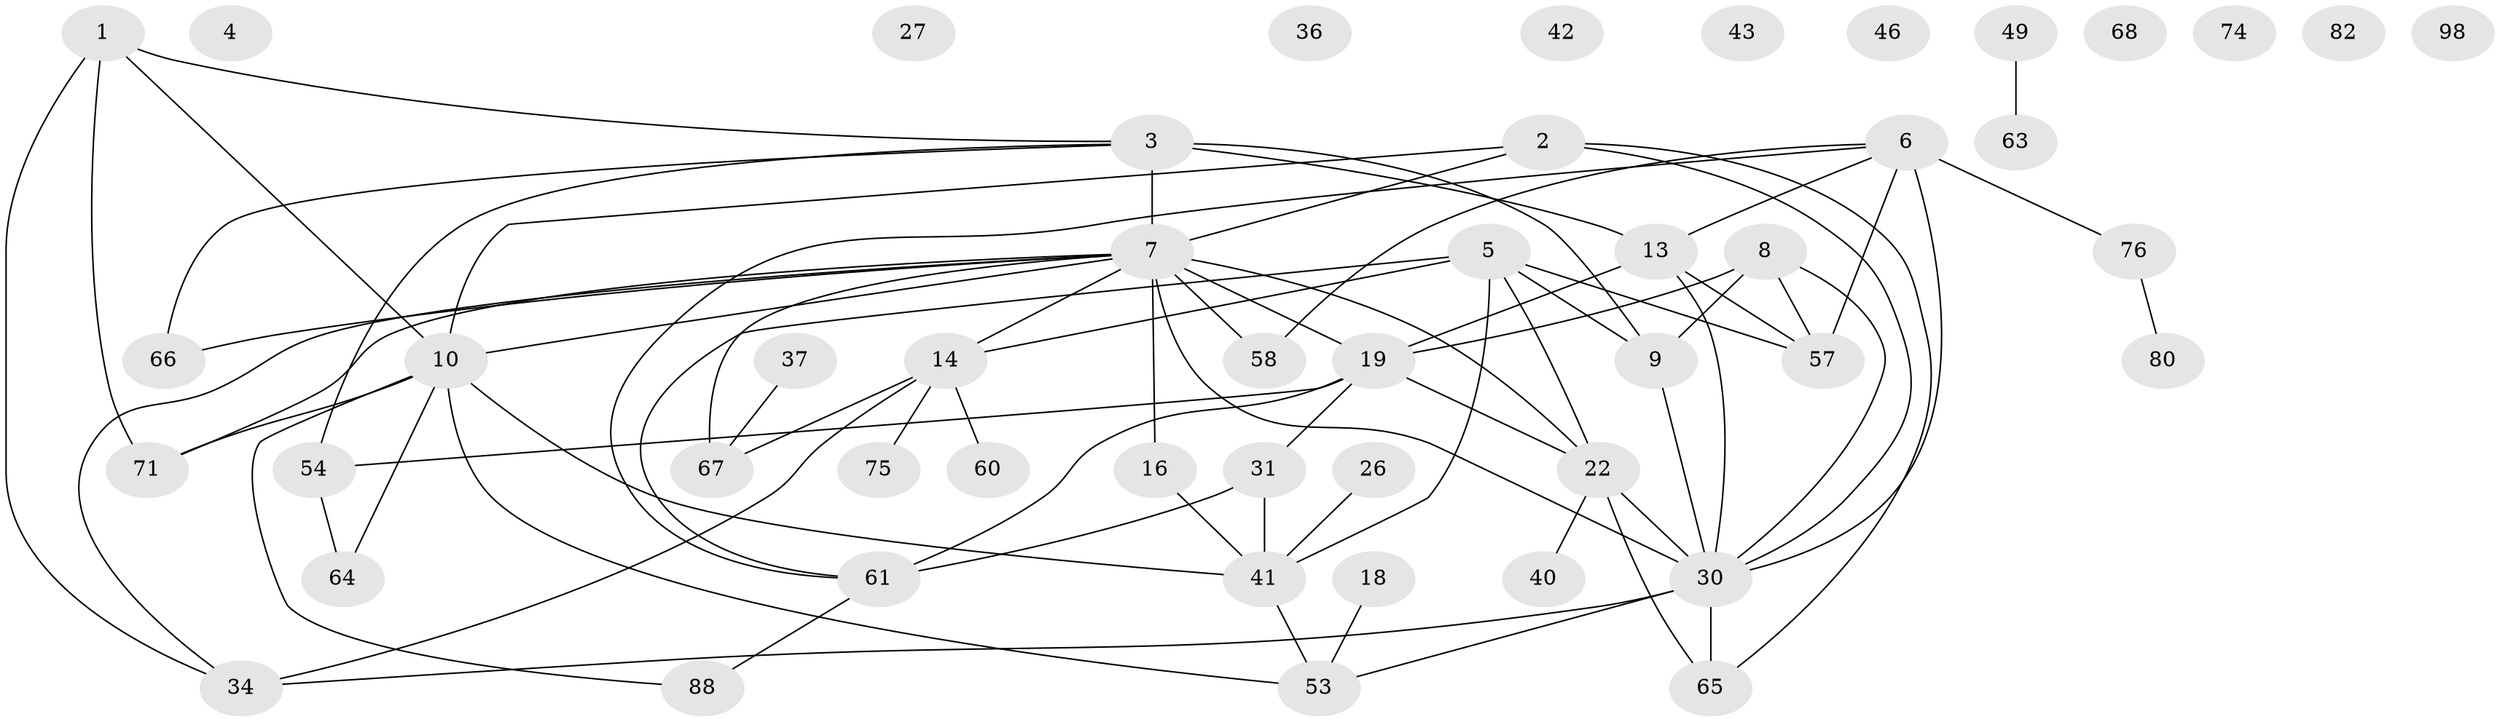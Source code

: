 // original degree distribution, {1: 0.18181818181818182, 3: 0.2727272727272727, 4: 0.16161616161616163, 5: 0.050505050505050504, 6: 0.050505050505050504, 7: 0.020202020202020204, 2: 0.1717171717171717, 0: 0.09090909090909091}
// Generated by graph-tools (version 1.1) at 2025/12/03/09/25 04:12:54]
// undirected, 49 vertices, 74 edges
graph export_dot {
graph [start="1"]
  node [color=gray90,style=filled];
  1 [super="+81"];
  2 [super="+73"];
  3 [super="+84+52"];
  4 [super="+15"];
  5 [super="+23"];
  6 [super="+95+83+47+77+48+29"];
  7 [super="+25+17+24"];
  8 [super="+20+11"];
  9 [super="+78"];
  10 [super="+12+32+99"];
  13 [super="+55+38"];
  14 [super="+89+33"];
  16;
  18 [super="+21"];
  19 [super="+70+35"];
  22 [super="+51+50"];
  26;
  27;
  30 [super="+39+44"];
  31 [super="+94"];
  34;
  36;
  37;
  40;
  41 [super="+62"];
  42;
  43;
  46;
  49 [super="+87"];
  53 [super="+69"];
  54;
  57;
  58;
  60;
  61;
  63;
  64;
  65;
  66;
  67;
  68;
  71;
  74;
  75;
  76;
  80 [super="+92"];
  82;
  88;
  98;
  1 -- 34;
  1 -- 71;
  1 -- 10;
  1 -- 3;
  2 -- 7;
  2 -- 30;
  2 -- 65;
  2 -- 10;
  3 -- 9 [weight=2];
  3 -- 66;
  3 -- 7;
  3 -- 54;
  3 -- 13;
  5 -- 61 [weight=2];
  5 -- 57;
  5 -- 14;
  5 -- 9;
  5 -- 22;
  5 -- 41;
  6 -- 58;
  6 -- 61;
  6 -- 57;
  6 -- 76;
  6 -- 13;
  6 -- 30 [weight=2];
  7 -- 14;
  7 -- 16;
  7 -- 66;
  7 -- 19;
  7 -- 67;
  7 -- 22;
  7 -- 30 [weight=3];
  7 -- 34;
  7 -- 58;
  7 -- 71;
  7 -- 10;
  8 -- 9;
  8 -- 57;
  8 -- 19;
  8 -- 30 [weight=2];
  9 -- 30;
  10 -- 88;
  10 -- 71;
  10 -- 64;
  10 -- 41;
  10 -- 53;
  13 -- 19;
  13 -- 57;
  13 -- 30;
  14 -- 75;
  14 -- 34;
  14 -- 67;
  14 -- 60;
  16 -- 41;
  18 -- 53;
  19 -- 54;
  19 -- 61;
  19 -- 22 [weight=2];
  19 -- 31 [weight=2];
  22 -- 65;
  22 -- 40;
  22 -- 30;
  26 -- 41;
  30 -- 65;
  30 -- 34;
  30 -- 53;
  31 -- 41;
  31 -- 61;
  37 -- 67;
  41 -- 53;
  49 -- 63;
  54 -- 64;
  61 -- 88;
  76 -- 80;
}
